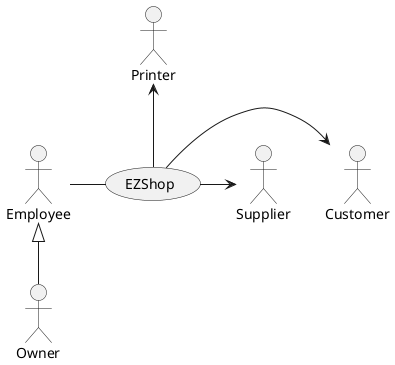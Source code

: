 
@startuml "Context Diagram"

Actor Owner
Actor Employee
Actor Customer
Actor Supplier

Actor Printer

usecase EZShop

Employee -right- EZShop
Owner -up-|> Employee

EZShop -right-> Customer
EZShop -right-> Supplier
EZShop -up-> Printer

@enduml
